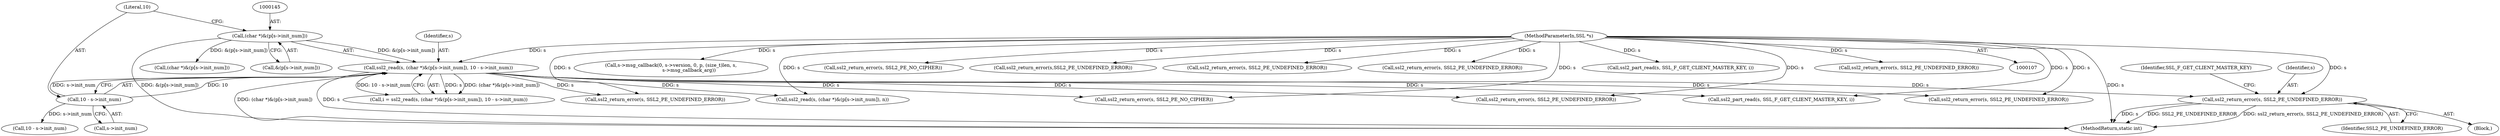 digraph "0_openssl_d81a1600588b726c2bdccda7efad3cc7a87d6245_0@pointer" {
"1000263" [label="(Call,ssl2_return_error(s, SSL2_PE_UNDEFINED_ERROR))"];
"1000142" [label="(Call,ssl2_read(s, (char *)&(p[s->init_num]), 10 - s->init_num))"];
"1000108" [label="(MethodParameterIn,SSL *s)"];
"1000144" [label="(Call,(char *)&(p[s->init_num]))"];
"1000152" [label="(Call,10 - s->init_num)"];
"1000302" [label="(Call,ssl2_return_error(s, SSL2_PE_UNDEFINED_ERROR))"];
"1000262" [label="(Block,)"];
"1000263" [label="(Call,ssl2_return_error(s, SSL2_PE_UNDEFINED_ERROR))"];
"1000153" [label="(Literal,10)"];
"1000350" [label="(Call,ssl2_return_error(s, SSL2_PE_UNDEFINED_ERROR))"];
"1000267" [label="(Identifier,SSL_F_GET_CLIENT_MASTER_KEY)"];
"1000372" [label="(Call,(char *)&(p[s->init_num]))"];
"1000146" [label="(Call,&(p[s->init_num]))"];
"1000190" [label="(Call,ssl2_return_error(s, SSL2_PE_UNDEFINED_ERROR))"];
"1000108" [label="(MethodParameterIn,SSL *s)"];
"1000166" [label="(Call,ssl2_part_read(s, SSL_F_GET_CLIENT_MASTER_KEY, i))"];
"1000154" [label="(Call,s->init_num)"];
"1000140" [label="(Call,i = ssl2_read(s, (char *)&(p[s->init_num]), 10 - s->init_num))"];
"1000212" [label="(Call,ssl2_return_error(s, SSL2_PE_NO_CIPHER))"];
"1000395" [label="(Call,s->msg_callback(0, s->version, 0, p, (size_t)len, s,\n                        s->msg_callback_arg))"];
"1000483" [label="(Call,ssl2_return_error(s, SSL2_PE_NO_CIPHER))"];
"1000573" [label="(Call,ssl2_return_error(s,SSL2_PE_UNDEFINED_ERROR))"];
"1000160" [label="(Call,10 - s->init_num)"];
"1000265" [label="(Identifier,SSL2_PE_UNDEFINED_ERROR)"];
"1000144" [label="(Call,(char *)&(p[s->init_num]))"];
"1000264" [label="(Identifier,s)"];
"1000452" [label="(Call,ssl2_return_error(s, SSL2_PE_UNDEFINED_ERROR))"];
"1000152" [label="(Call,10 - s->init_num)"];
"1000142" [label="(Call,ssl2_read(s, (char *)&(p[s->init_num]), 10 - s->init_num))"];
"1000370" [label="(Call,ssl2_read(s, (char *)&(p[s->init_num]), n))"];
"1000701" [label="(MethodReturn,static int)"];
"1000502" [label="(Call,ssl2_return_error(s, SSL2_PE_UNDEFINED_ERROR))"];
"1000386" [label="(Call,ssl2_part_read(s, SSL_F_GET_CLIENT_MASTER_KEY, i))"];
"1000553" [label="(Call,ssl2_return_error(s, SSL2_PE_UNDEFINED_ERROR))"];
"1000143" [label="(Identifier,s)"];
"1000263" -> "1000262"  [label="AST: "];
"1000263" -> "1000265"  [label="CFG: "];
"1000264" -> "1000263"  [label="AST: "];
"1000265" -> "1000263"  [label="AST: "];
"1000267" -> "1000263"  [label="CFG: "];
"1000263" -> "1000701"  [label="DDG: SSL2_PE_UNDEFINED_ERROR"];
"1000263" -> "1000701"  [label="DDG: ssl2_return_error(s, SSL2_PE_UNDEFINED_ERROR)"];
"1000263" -> "1000701"  [label="DDG: s"];
"1000142" -> "1000263"  [label="DDG: s"];
"1000108" -> "1000263"  [label="DDG: s"];
"1000142" -> "1000140"  [label="AST: "];
"1000142" -> "1000152"  [label="CFG: "];
"1000143" -> "1000142"  [label="AST: "];
"1000144" -> "1000142"  [label="AST: "];
"1000152" -> "1000142"  [label="AST: "];
"1000140" -> "1000142"  [label="CFG: "];
"1000142" -> "1000701"  [label="DDG: (char *)&(p[s->init_num])"];
"1000142" -> "1000701"  [label="DDG: s"];
"1000142" -> "1000140"  [label="DDG: s"];
"1000142" -> "1000140"  [label="DDG: (char *)&(p[s->init_num])"];
"1000142" -> "1000140"  [label="DDG: 10 - s->init_num"];
"1000108" -> "1000142"  [label="DDG: s"];
"1000144" -> "1000142"  [label="DDG: &(p[s->init_num])"];
"1000152" -> "1000142"  [label="DDG: 10"];
"1000152" -> "1000142"  [label="DDG: s->init_num"];
"1000142" -> "1000166"  [label="DDG: s"];
"1000142" -> "1000190"  [label="DDG: s"];
"1000142" -> "1000212"  [label="DDG: s"];
"1000142" -> "1000302"  [label="DDG: s"];
"1000142" -> "1000350"  [label="DDG: s"];
"1000142" -> "1000370"  [label="DDG: s"];
"1000108" -> "1000107"  [label="AST: "];
"1000108" -> "1000701"  [label="DDG: s"];
"1000108" -> "1000166"  [label="DDG: s"];
"1000108" -> "1000190"  [label="DDG: s"];
"1000108" -> "1000212"  [label="DDG: s"];
"1000108" -> "1000302"  [label="DDG: s"];
"1000108" -> "1000350"  [label="DDG: s"];
"1000108" -> "1000370"  [label="DDG: s"];
"1000108" -> "1000386"  [label="DDG: s"];
"1000108" -> "1000395"  [label="DDG: s"];
"1000108" -> "1000452"  [label="DDG: s"];
"1000108" -> "1000483"  [label="DDG: s"];
"1000108" -> "1000502"  [label="DDG: s"];
"1000108" -> "1000553"  [label="DDG: s"];
"1000108" -> "1000573"  [label="DDG: s"];
"1000144" -> "1000146"  [label="CFG: "];
"1000145" -> "1000144"  [label="AST: "];
"1000146" -> "1000144"  [label="AST: "];
"1000153" -> "1000144"  [label="CFG: "];
"1000144" -> "1000701"  [label="DDG: &(p[s->init_num])"];
"1000144" -> "1000372"  [label="DDG: &(p[s->init_num])"];
"1000152" -> "1000154"  [label="CFG: "];
"1000153" -> "1000152"  [label="AST: "];
"1000154" -> "1000152"  [label="AST: "];
"1000152" -> "1000160"  [label="DDG: s->init_num"];
}
